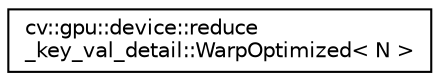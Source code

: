 digraph "Graphical Class Hierarchy"
{
 // LATEX_PDF_SIZE
  edge [fontname="Helvetica",fontsize="10",labelfontname="Helvetica",labelfontsize="10"];
  node [fontname="Helvetica",fontsize="10",shape=record];
  rankdir="LR";
  Node0 [label="cv::gpu::device::reduce\l_key_val_detail::WarpOptimized\< N \>",height=0.2,width=0.4,color="black", fillcolor="white", style="filled",URL="$structcv_1_1gpu_1_1device_1_1reduce__key__val__detail_1_1_warp_optimized.html",tooltip=" "];
}
